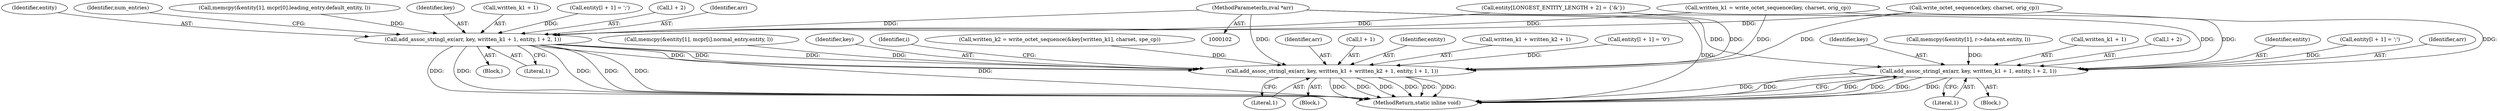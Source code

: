 digraph "0_php-src_0da8b8b801f9276359262f1ef8274c7812d3dfda?w=1_12@pointer" {
"1000106" [label="(MethodParameterIn,zval *arr)"];
"1000158" [label="(Call,add_assoc_stringl_ex(arr, key, written_k1 + 1, entity, l + 2, 1))"];
"1000222" [label="(Call,add_assoc_stringl_ex(arr, key, written_k1 + 1, entity, l + 2, 1))"];
"1000329" [label="(Call,add_assoc_stringl_ex(arr, key, written_k1 + written_k2 + 1, entity, l + 1, 1))"];
"1000251" [label="(Block,)"];
"1000160" [label="(Identifier,key)"];
"1000224" [label="(Identifier,key)"];
"1000138" [label="(Call,memcpy(&entity[1], r->data.ent.entity, l))"];
"1000158" [label="(Call,add_assoc_stringl_ex(arr, key, written_k1 + 1, entity, l + 2, 1))"];
"1000116" [label="(Call,written_k1 = write_octet_sequence(key, charset, orig_cp))"];
"1000191" [label="(Block,)"];
"1000302" [label="(Call,memcpy(&entity[1], mcpr[i].normal_entry.entity, l))"];
"1000225" [label="(Call,written_k1 + 1)"];
"1000331" [label="(Identifier,key)"];
"1000161" [label="(Call,written_k1 + 1)"];
"1000215" [label="(Call,entity[l + 1] = ';')"];
"1000127" [label="(Block,)"];
"1000250" [label="(Identifier,i)"];
"1000232" [label="(Literal,1)"];
"1000229" [label="(Call,l + 2)"];
"1000165" [label="(Call,l + 2)"];
"1000168" [label="(Literal,1)"];
"1000293" [label="(Call,written_k2 = write_octet_sequence(&key[written_k1], charset, spe_cp))"];
"1000330" [label="(Identifier,arr)"];
"1000338" [label="(Call,l + 1)"];
"1000329" [label="(Call,add_assoc_stringl_ex(arr, key, written_k1 + written_k2 + 1, entity, l + 1, 1))"];
"1000322" [label="(Call,entity[l + 1] = '\0')"];
"1000159" [label="(Identifier,arr)"];
"1000164" [label="(Identifier,entity)"];
"1000113" [label="(Call,entity[LONGEST_ENTITY_LENGTH + 2] = {'&'})"];
"1000222" [label="(Call,add_assoc_stringl_ex(arr, key, written_k1 + 1, entity, l + 2, 1))"];
"1000341" [label="(Literal,1)"];
"1000151" [label="(Call,entity[l + 1] = ';')"];
"1000337" [label="(Identifier,entity)"];
"1000223" [label="(Identifier,arr)"];
"1000332" [label="(Call,written_k1 + written_k2 + 1)"];
"1000106" [label="(MethodParameterIn,zval *arr)"];
"1000228" [label="(Identifier,entity)"];
"1000118" [label="(Call,write_octet_sequence(key, charset, orig_cp))"];
"1000342" [label="(MethodReturn,static inline void)"];
"1000234" [label="(Identifier,num_entries)"];
"1000202" [label="(Call,memcpy(&entity[1], mcpr[0].leading_entry.default_entity, l))"];
"1000106" -> "1000102"  [label="AST: "];
"1000106" -> "1000342"  [label="DDG: "];
"1000106" -> "1000158"  [label="DDG: "];
"1000106" -> "1000222"  [label="DDG: "];
"1000106" -> "1000329"  [label="DDG: "];
"1000158" -> "1000127"  [label="AST: "];
"1000158" -> "1000168"  [label="CFG: "];
"1000159" -> "1000158"  [label="AST: "];
"1000160" -> "1000158"  [label="AST: "];
"1000161" -> "1000158"  [label="AST: "];
"1000164" -> "1000158"  [label="AST: "];
"1000165" -> "1000158"  [label="AST: "];
"1000168" -> "1000158"  [label="AST: "];
"1000342" -> "1000158"  [label="CFG: "];
"1000158" -> "1000342"  [label="DDG: "];
"1000158" -> "1000342"  [label="DDG: "];
"1000158" -> "1000342"  [label="DDG: "];
"1000158" -> "1000342"  [label="DDG: "];
"1000158" -> "1000342"  [label="DDG: "];
"1000158" -> "1000342"  [label="DDG: "];
"1000118" -> "1000158"  [label="DDG: "];
"1000116" -> "1000158"  [label="DDG: "];
"1000113" -> "1000158"  [label="DDG: "];
"1000151" -> "1000158"  [label="DDG: "];
"1000138" -> "1000158"  [label="DDG: "];
"1000222" -> "1000191"  [label="AST: "];
"1000222" -> "1000232"  [label="CFG: "];
"1000223" -> "1000222"  [label="AST: "];
"1000224" -> "1000222"  [label="AST: "];
"1000225" -> "1000222"  [label="AST: "];
"1000228" -> "1000222"  [label="AST: "];
"1000229" -> "1000222"  [label="AST: "];
"1000232" -> "1000222"  [label="AST: "];
"1000234" -> "1000222"  [label="CFG: "];
"1000222" -> "1000342"  [label="DDG: "];
"1000222" -> "1000342"  [label="DDG: "];
"1000222" -> "1000342"  [label="DDG: "];
"1000222" -> "1000342"  [label="DDG: "];
"1000222" -> "1000342"  [label="DDG: "];
"1000222" -> "1000342"  [label="DDG: "];
"1000118" -> "1000222"  [label="DDG: "];
"1000116" -> "1000222"  [label="DDG: "];
"1000215" -> "1000222"  [label="DDG: "];
"1000113" -> "1000222"  [label="DDG: "];
"1000202" -> "1000222"  [label="DDG: "];
"1000222" -> "1000329"  [label="DDG: "];
"1000222" -> "1000329"  [label="DDG: "];
"1000222" -> "1000329"  [label="DDG: "];
"1000329" -> "1000251"  [label="AST: "];
"1000329" -> "1000341"  [label="CFG: "];
"1000330" -> "1000329"  [label="AST: "];
"1000331" -> "1000329"  [label="AST: "];
"1000332" -> "1000329"  [label="AST: "];
"1000337" -> "1000329"  [label="AST: "];
"1000338" -> "1000329"  [label="AST: "];
"1000341" -> "1000329"  [label="AST: "];
"1000250" -> "1000329"  [label="CFG: "];
"1000329" -> "1000342"  [label="DDG: "];
"1000329" -> "1000342"  [label="DDG: "];
"1000329" -> "1000342"  [label="DDG: "];
"1000329" -> "1000342"  [label="DDG: "];
"1000329" -> "1000342"  [label="DDG: "];
"1000329" -> "1000342"  [label="DDG: "];
"1000118" -> "1000329"  [label="DDG: "];
"1000116" -> "1000329"  [label="DDG: "];
"1000293" -> "1000329"  [label="DDG: "];
"1000322" -> "1000329"  [label="DDG: "];
"1000113" -> "1000329"  [label="DDG: "];
"1000302" -> "1000329"  [label="DDG: "];
}
